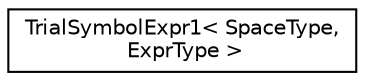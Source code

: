digraph "Graphical Class Hierarchy"
{
 // LATEX_PDF_SIZE
  edge [fontname="Helvetica",fontsize="10",labelfontname="Helvetica",labelfontsize="10"];
  node [fontname="Helvetica",fontsize="10",shape=record];
  rankdir="LR";
  Node0 [label="TrialSymbolExpr1\< SpaceType,\l ExprType \>",height=0.2,width=0.4,color="black", fillcolor="white", style="filled",URL="$classTrialSymbolExpr1_3_01SpaceType_00_01ExprType_01_4.html",tooltip=" "];
}

